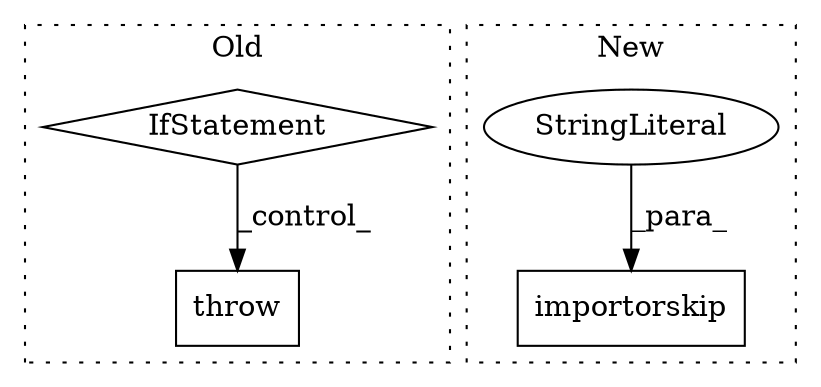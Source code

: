 digraph G {
subgraph cluster0 {
1 [label="throw" a="53" s="11935" l="6" shape="box"];
4 [label="IfStatement" a="25" s="11689,11751" l="4,2" shape="diamond"];
label = "Old";
style="dotted";
}
subgraph cluster1 {
2 [label="importorskip" a="32" s="11657,11688" l="13,1" shape="box"];
3 [label="StringLiteral" a="45" s="11670" l="12" shape="ellipse"];
label = "New";
style="dotted";
}
3 -> 2 [label="_para_"];
4 -> 1 [label="_control_"];
}